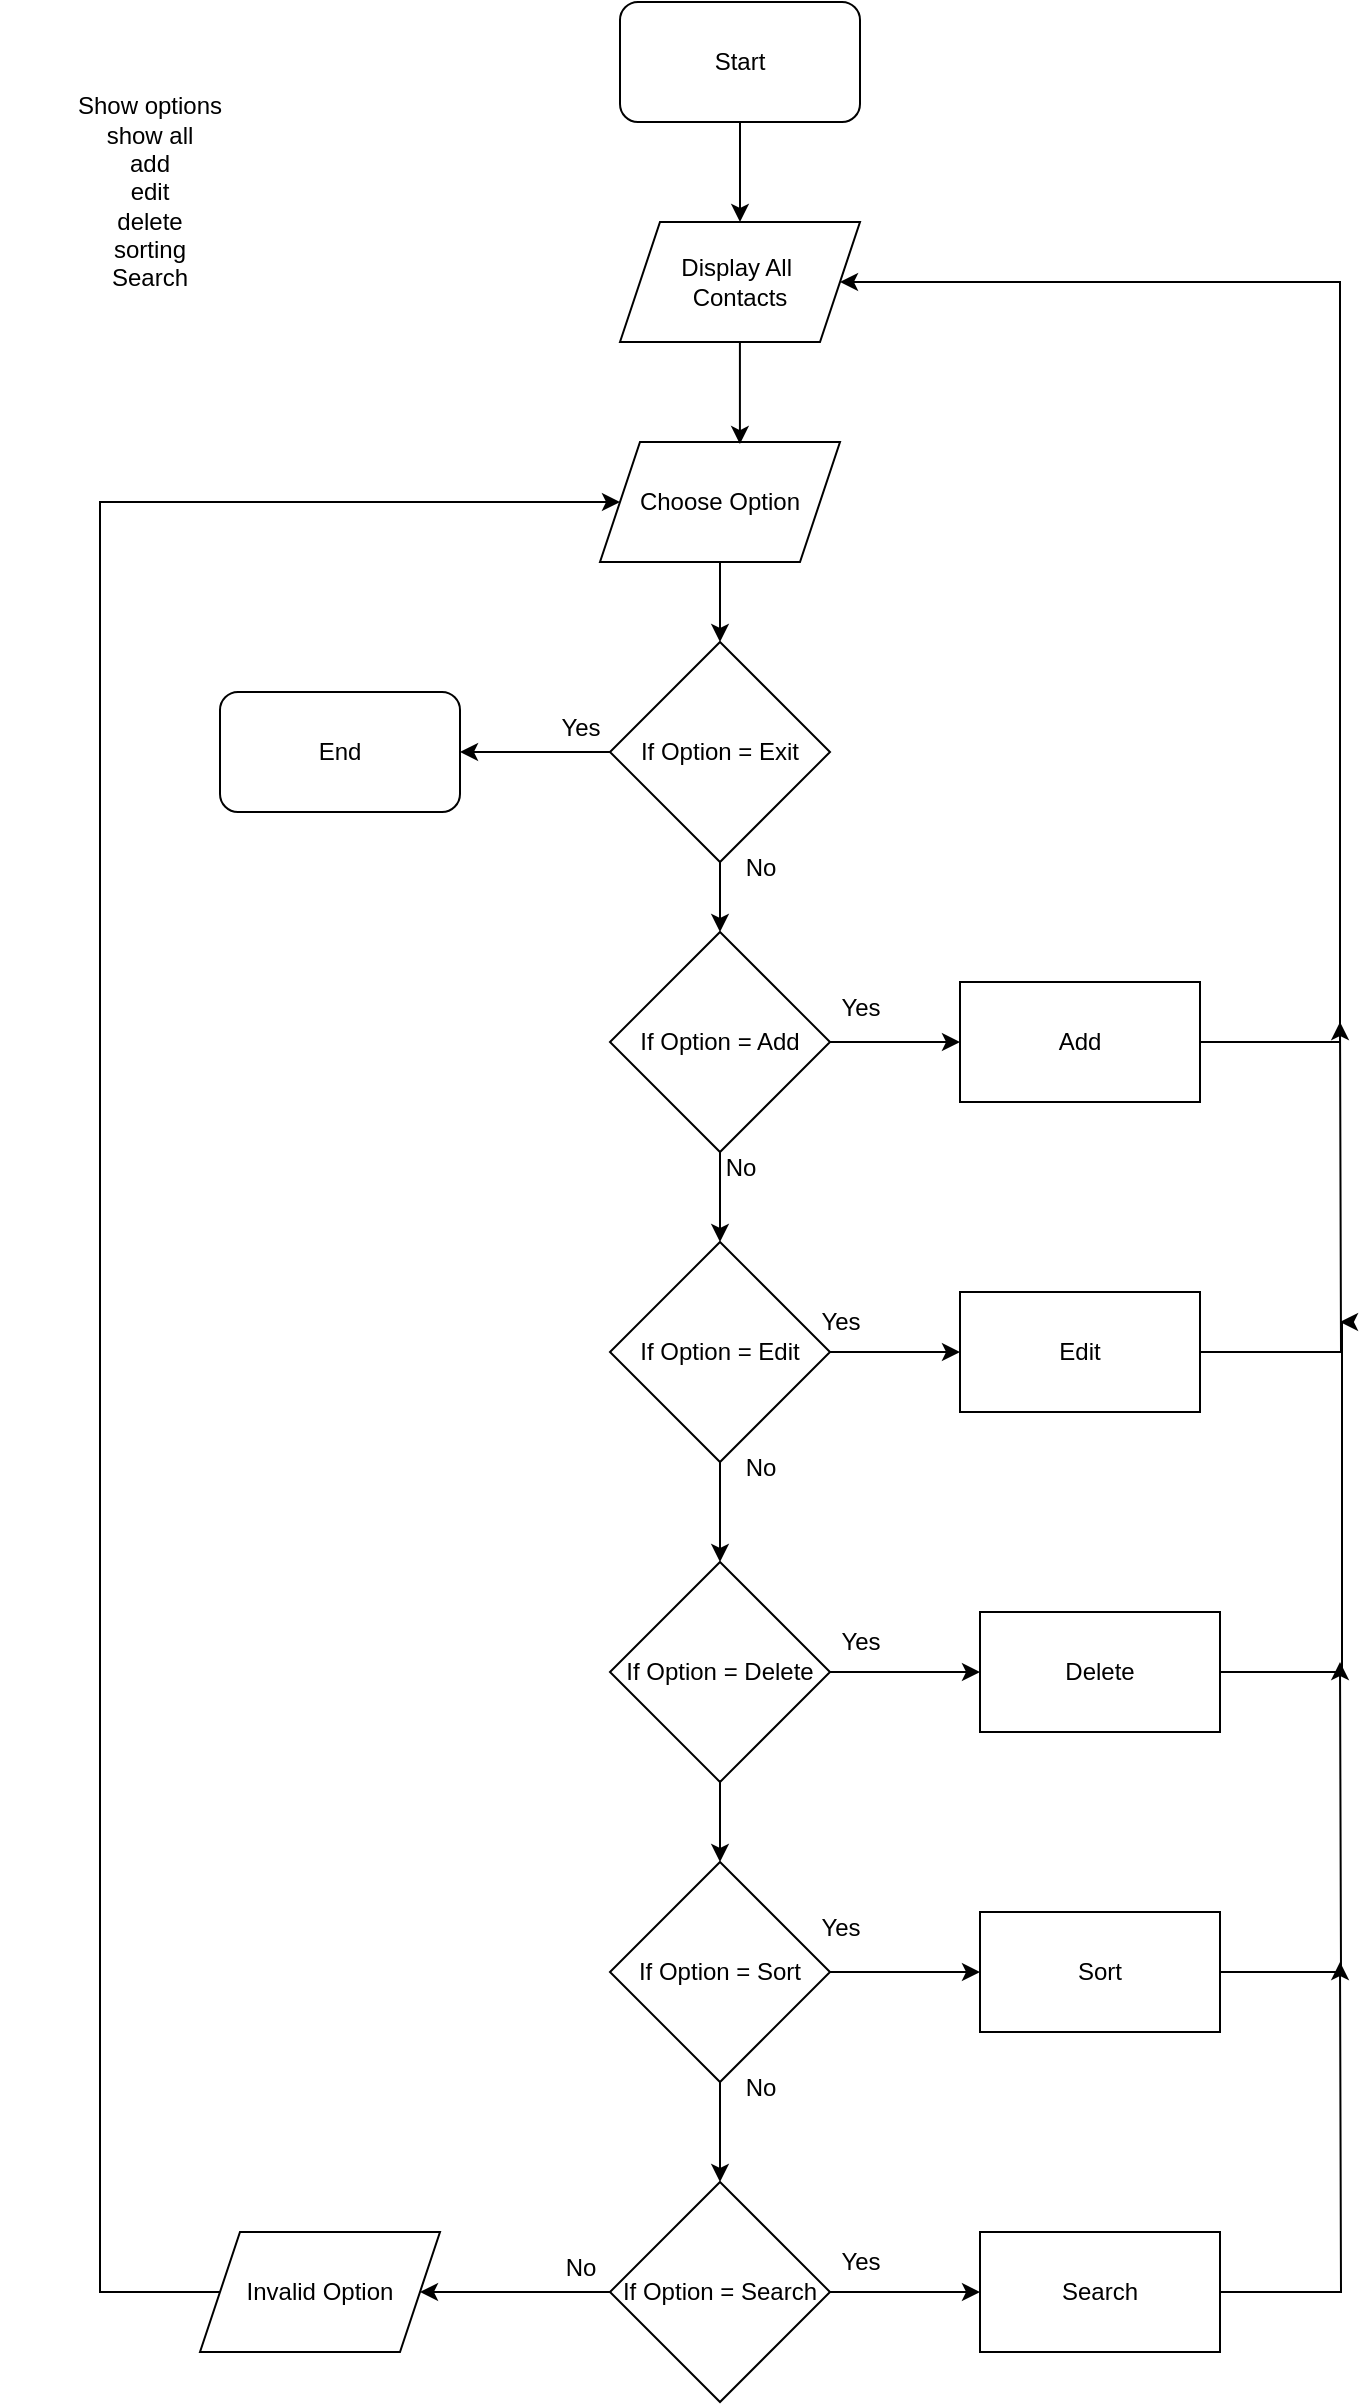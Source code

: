 <mxfile version="24.0.7" type="device">
  <diagram name="Page-1" id="hSYmE9-yCiwYAwV-ZzhK">
    <mxGraphModel dx="1434" dy="680" grid="1" gridSize="10" guides="1" tooltips="1" connect="1" arrows="1" fold="1" page="1" pageScale="1" pageWidth="850" pageHeight="1100" math="0" shadow="0">
      <root>
        <mxCell id="0" />
        <mxCell id="1" parent="0" />
        <mxCell id="ICyBiHqFRp-yq-iqtg5D-4" style="edgeStyle=orthogonalEdgeStyle;rounded=0;orthogonalLoop=1;jettySize=auto;html=1;entryX=0.5;entryY=0;entryDx=0;entryDy=0;" edge="1" parent="1" source="ICyBiHqFRp-yq-iqtg5D-1" target="ICyBiHqFRp-yq-iqtg5D-3">
          <mxGeometry relative="1" as="geometry" />
        </mxCell>
        <mxCell id="ICyBiHqFRp-yq-iqtg5D-1" value="Start" style="rounded=1;whiteSpace=wrap;html=1;" vertex="1" parent="1">
          <mxGeometry x="360" y="30" width="120" height="60" as="geometry" />
        </mxCell>
        <mxCell id="ICyBiHqFRp-yq-iqtg5D-2" value="Show options&lt;br&gt;show all&lt;br&gt;add&lt;br&gt;edit&lt;br&gt;delete&lt;br&gt;sorting&lt;br&gt;Search" style="text;html=1;align=center;verticalAlign=middle;whiteSpace=wrap;rounded=0;" vertex="1" parent="1">
          <mxGeometry x="50" y="90" width="150" height="70" as="geometry" />
        </mxCell>
        <mxCell id="ICyBiHqFRp-yq-iqtg5D-3" value="Display All&amp;nbsp;&lt;div&gt;Contacts&lt;/div&gt;" style="shape=parallelogram;perimeter=parallelogramPerimeter;whiteSpace=wrap;html=1;fixedSize=1;" vertex="1" parent="1">
          <mxGeometry x="360" y="140" width="120" height="60" as="geometry" />
        </mxCell>
        <mxCell id="ICyBiHqFRp-yq-iqtg5D-8" style="edgeStyle=orthogonalEdgeStyle;rounded=0;orthogonalLoop=1;jettySize=auto;html=1;" edge="1" parent="1" source="ICyBiHqFRp-yq-iqtg5D-5" target="ICyBiHqFRp-yq-iqtg5D-7">
          <mxGeometry relative="1" as="geometry" />
        </mxCell>
        <mxCell id="ICyBiHqFRp-yq-iqtg5D-5" value="Choose Option" style="shape=parallelogram;perimeter=parallelogramPerimeter;whiteSpace=wrap;html=1;fixedSize=1;" vertex="1" parent="1">
          <mxGeometry x="350" y="250" width="120" height="60" as="geometry" />
        </mxCell>
        <mxCell id="ICyBiHqFRp-yq-iqtg5D-6" style="edgeStyle=orthogonalEdgeStyle;rounded=0;orthogonalLoop=1;jettySize=auto;html=1;entryX=0.583;entryY=0.017;entryDx=0;entryDy=0;entryPerimeter=0;" edge="1" parent="1" source="ICyBiHqFRp-yq-iqtg5D-3" target="ICyBiHqFRp-yq-iqtg5D-5">
          <mxGeometry relative="1" as="geometry" />
        </mxCell>
        <mxCell id="ICyBiHqFRp-yq-iqtg5D-10" style="edgeStyle=orthogonalEdgeStyle;rounded=0;orthogonalLoop=1;jettySize=auto;html=1;entryX=1;entryY=0.5;entryDx=0;entryDy=0;" edge="1" parent="1" source="ICyBiHqFRp-yq-iqtg5D-7" target="ICyBiHqFRp-yq-iqtg5D-9">
          <mxGeometry relative="1" as="geometry" />
        </mxCell>
        <mxCell id="ICyBiHqFRp-yq-iqtg5D-13" value="" style="edgeStyle=orthogonalEdgeStyle;rounded=0;orthogonalLoop=1;jettySize=auto;html=1;" edge="1" parent="1" source="ICyBiHqFRp-yq-iqtg5D-7" target="ICyBiHqFRp-yq-iqtg5D-12">
          <mxGeometry relative="1" as="geometry" />
        </mxCell>
        <mxCell id="ICyBiHqFRp-yq-iqtg5D-7" value="If Option = Exit" style="rhombus;whiteSpace=wrap;html=1;" vertex="1" parent="1">
          <mxGeometry x="355" y="350" width="110" height="110" as="geometry" />
        </mxCell>
        <mxCell id="ICyBiHqFRp-yq-iqtg5D-9" value="End" style="rounded=1;whiteSpace=wrap;html=1;" vertex="1" parent="1">
          <mxGeometry x="160" y="375" width="120" height="60" as="geometry" />
        </mxCell>
        <mxCell id="ICyBiHqFRp-yq-iqtg5D-11" value="Yes" style="text;html=1;align=center;verticalAlign=middle;resizable=0;points=[];autosize=1;strokeColor=none;fillColor=none;" vertex="1" parent="1">
          <mxGeometry x="320" y="378" width="40" height="30" as="geometry" />
        </mxCell>
        <mxCell id="ICyBiHqFRp-yq-iqtg5D-15" style="edgeStyle=orthogonalEdgeStyle;rounded=0;orthogonalLoop=1;jettySize=auto;html=1;entryX=0;entryY=0.5;entryDx=0;entryDy=0;" edge="1" parent="1" source="ICyBiHqFRp-yq-iqtg5D-12" target="ICyBiHqFRp-yq-iqtg5D-17">
          <mxGeometry relative="1" as="geometry">
            <mxPoint x="510" y="550" as="targetPoint" />
          </mxGeometry>
        </mxCell>
        <mxCell id="ICyBiHqFRp-yq-iqtg5D-21" value="" style="edgeStyle=orthogonalEdgeStyle;rounded=0;orthogonalLoop=1;jettySize=auto;html=1;" edge="1" parent="1" source="ICyBiHqFRp-yq-iqtg5D-12" target="ICyBiHqFRp-yq-iqtg5D-20">
          <mxGeometry relative="1" as="geometry" />
        </mxCell>
        <mxCell id="ICyBiHqFRp-yq-iqtg5D-12" value="If Option = Add" style="rhombus;whiteSpace=wrap;html=1;" vertex="1" parent="1">
          <mxGeometry x="355" y="495" width="110" height="110" as="geometry" />
        </mxCell>
        <mxCell id="ICyBiHqFRp-yq-iqtg5D-14" value="No" style="text;html=1;align=center;verticalAlign=middle;resizable=0;points=[];autosize=1;strokeColor=none;fillColor=none;" vertex="1" parent="1">
          <mxGeometry x="410" y="448" width="40" height="30" as="geometry" />
        </mxCell>
        <mxCell id="ICyBiHqFRp-yq-iqtg5D-16" value="Yes" style="text;html=1;align=center;verticalAlign=middle;resizable=0;points=[];autosize=1;strokeColor=none;fillColor=none;" vertex="1" parent="1">
          <mxGeometry x="460" y="518" width="40" height="30" as="geometry" />
        </mxCell>
        <mxCell id="ICyBiHqFRp-yq-iqtg5D-19" style="edgeStyle=orthogonalEdgeStyle;rounded=0;orthogonalLoop=1;jettySize=auto;html=1;entryX=1;entryY=0.5;entryDx=0;entryDy=0;" edge="1" parent="1" source="ICyBiHqFRp-yq-iqtg5D-17" target="ICyBiHqFRp-yq-iqtg5D-3">
          <mxGeometry relative="1" as="geometry">
            <mxPoint x="760" y="260" as="targetPoint" />
            <Array as="points">
              <mxPoint x="720" y="550" />
              <mxPoint x="720" y="170" />
            </Array>
          </mxGeometry>
        </mxCell>
        <mxCell id="ICyBiHqFRp-yq-iqtg5D-17" value="Add" style="rounded=0;whiteSpace=wrap;html=1;" vertex="1" parent="1">
          <mxGeometry x="530" y="520" width="120" height="60" as="geometry" />
        </mxCell>
        <mxCell id="ICyBiHqFRp-yq-iqtg5D-24" value="" style="edgeStyle=orthogonalEdgeStyle;rounded=0;orthogonalLoop=1;jettySize=auto;html=1;" edge="1" parent="1" source="ICyBiHqFRp-yq-iqtg5D-20" target="ICyBiHqFRp-yq-iqtg5D-23">
          <mxGeometry relative="1" as="geometry" />
        </mxCell>
        <mxCell id="ICyBiHqFRp-yq-iqtg5D-28" value="" style="edgeStyle=orthogonalEdgeStyle;rounded=0;orthogonalLoop=1;jettySize=auto;html=1;" edge="1" parent="1" source="ICyBiHqFRp-yq-iqtg5D-20" target="ICyBiHqFRp-yq-iqtg5D-27">
          <mxGeometry relative="1" as="geometry" />
        </mxCell>
        <mxCell id="ICyBiHqFRp-yq-iqtg5D-20" value="If Option = Edit" style="rhombus;whiteSpace=wrap;html=1;" vertex="1" parent="1">
          <mxGeometry x="355" y="650" width="110" height="110" as="geometry" />
        </mxCell>
        <mxCell id="ICyBiHqFRp-yq-iqtg5D-22" value="No" style="text;html=1;align=center;verticalAlign=middle;resizable=0;points=[];autosize=1;strokeColor=none;fillColor=none;" vertex="1" parent="1">
          <mxGeometry x="400" y="598" width="40" height="30" as="geometry" />
        </mxCell>
        <mxCell id="ICyBiHqFRp-yq-iqtg5D-25" style="edgeStyle=orthogonalEdgeStyle;rounded=0;orthogonalLoop=1;jettySize=auto;html=1;" edge="1" parent="1" source="ICyBiHqFRp-yq-iqtg5D-23">
          <mxGeometry relative="1" as="geometry">
            <mxPoint x="720" y="540" as="targetPoint" />
          </mxGeometry>
        </mxCell>
        <mxCell id="ICyBiHqFRp-yq-iqtg5D-23" value="Edit" style="whiteSpace=wrap;html=1;" vertex="1" parent="1">
          <mxGeometry x="530" y="675" width="120" height="60" as="geometry" />
        </mxCell>
        <mxCell id="ICyBiHqFRp-yq-iqtg5D-26" value="Yes" style="text;html=1;align=center;verticalAlign=middle;resizable=0;points=[];autosize=1;strokeColor=none;fillColor=none;" vertex="1" parent="1">
          <mxGeometry x="450" y="675" width="40" height="30" as="geometry" />
        </mxCell>
        <mxCell id="ICyBiHqFRp-yq-iqtg5D-31" value="" style="edgeStyle=orthogonalEdgeStyle;rounded=0;orthogonalLoop=1;jettySize=auto;html=1;" edge="1" parent="1" source="ICyBiHqFRp-yq-iqtg5D-27" target="ICyBiHqFRp-yq-iqtg5D-30">
          <mxGeometry relative="1" as="geometry" />
        </mxCell>
        <mxCell id="ICyBiHqFRp-yq-iqtg5D-35" value="" style="edgeStyle=orthogonalEdgeStyle;rounded=0;orthogonalLoop=1;jettySize=auto;html=1;" edge="1" parent="1" source="ICyBiHqFRp-yq-iqtg5D-27" target="ICyBiHqFRp-yq-iqtg5D-34">
          <mxGeometry relative="1" as="geometry" />
        </mxCell>
        <mxCell id="ICyBiHqFRp-yq-iqtg5D-27" value="If Option = Delete" style="rhombus;whiteSpace=wrap;html=1;" vertex="1" parent="1">
          <mxGeometry x="355" y="810" width="110" height="110" as="geometry" />
        </mxCell>
        <mxCell id="ICyBiHqFRp-yq-iqtg5D-29" value="No" style="text;html=1;align=center;verticalAlign=middle;resizable=0;points=[];autosize=1;strokeColor=none;fillColor=none;" vertex="1" parent="1">
          <mxGeometry x="410" y="748" width="40" height="30" as="geometry" />
        </mxCell>
        <mxCell id="ICyBiHqFRp-yq-iqtg5D-32" style="edgeStyle=orthogonalEdgeStyle;rounded=0;orthogonalLoop=1;jettySize=auto;html=1;" edge="1" parent="1">
          <mxGeometry relative="1" as="geometry">
            <mxPoint x="720" y="690" as="targetPoint" />
            <mxPoint x="650" y="865" as="sourcePoint" />
            <Array as="points">
              <mxPoint x="721" y="865" />
            </Array>
          </mxGeometry>
        </mxCell>
        <mxCell id="ICyBiHqFRp-yq-iqtg5D-30" value="Delete" style="whiteSpace=wrap;html=1;" vertex="1" parent="1">
          <mxGeometry x="540" y="835" width="120" height="60" as="geometry" />
        </mxCell>
        <mxCell id="ICyBiHqFRp-yq-iqtg5D-33" value="Yes" style="text;html=1;align=center;verticalAlign=middle;resizable=0;points=[];autosize=1;strokeColor=none;fillColor=none;" vertex="1" parent="1">
          <mxGeometry x="460" y="835" width="40" height="30" as="geometry" />
        </mxCell>
        <mxCell id="ICyBiHqFRp-yq-iqtg5D-37" value="" style="edgeStyle=orthogonalEdgeStyle;rounded=0;orthogonalLoop=1;jettySize=auto;html=1;" edge="1" parent="1" source="ICyBiHqFRp-yq-iqtg5D-34" target="ICyBiHqFRp-yq-iqtg5D-36">
          <mxGeometry relative="1" as="geometry" />
        </mxCell>
        <mxCell id="ICyBiHqFRp-yq-iqtg5D-41" value="" style="edgeStyle=orthogonalEdgeStyle;rounded=0;orthogonalLoop=1;jettySize=auto;html=1;" edge="1" parent="1" source="ICyBiHqFRp-yq-iqtg5D-34" target="ICyBiHqFRp-yq-iqtg5D-40">
          <mxGeometry relative="1" as="geometry" />
        </mxCell>
        <mxCell id="ICyBiHqFRp-yq-iqtg5D-34" value="If Option = Sort" style="rhombus;whiteSpace=wrap;html=1;" vertex="1" parent="1">
          <mxGeometry x="355" y="960" width="110" height="110" as="geometry" />
        </mxCell>
        <mxCell id="ICyBiHqFRp-yq-iqtg5D-38" style="edgeStyle=orthogonalEdgeStyle;rounded=0;orthogonalLoop=1;jettySize=auto;html=1;" edge="1" parent="1" source="ICyBiHqFRp-yq-iqtg5D-36">
          <mxGeometry relative="1" as="geometry">
            <mxPoint x="720" y="860" as="targetPoint" />
          </mxGeometry>
        </mxCell>
        <mxCell id="ICyBiHqFRp-yq-iqtg5D-36" value="Sort" style="whiteSpace=wrap;html=1;" vertex="1" parent="1">
          <mxGeometry x="540" y="985" width="120" height="60" as="geometry" />
        </mxCell>
        <mxCell id="ICyBiHqFRp-yq-iqtg5D-39" value="Yes" style="text;html=1;align=center;verticalAlign=middle;resizable=0;points=[];autosize=1;strokeColor=none;fillColor=none;" vertex="1" parent="1">
          <mxGeometry x="450" y="978" width="40" height="30" as="geometry" />
        </mxCell>
        <mxCell id="ICyBiHqFRp-yq-iqtg5D-44" value="" style="edgeStyle=orthogonalEdgeStyle;rounded=0;orthogonalLoop=1;jettySize=auto;html=1;" edge="1" parent="1" source="ICyBiHqFRp-yq-iqtg5D-40" target="ICyBiHqFRp-yq-iqtg5D-43">
          <mxGeometry relative="1" as="geometry" />
        </mxCell>
        <mxCell id="ICyBiHqFRp-yq-iqtg5D-48" style="edgeStyle=orthogonalEdgeStyle;rounded=0;orthogonalLoop=1;jettySize=auto;html=1;entryX=1;entryY=0.5;entryDx=0;entryDy=0;" edge="1" parent="1" source="ICyBiHqFRp-yq-iqtg5D-40" target="ICyBiHqFRp-yq-iqtg5D-47">
          <mxGeometry relative="1" as="geometry" />
        </mxCell>
        <mxCell id="ICyBiHqFRp-yq-iqtg5D-40" value="If Option = Search" style="rhombus;whiteSpace=wrap;html=1;" vertex="1" parent="1">
          <mxGeometry x="355" y="1120" width="110" height="110" as="geometry" />
        </mxCell>
        <mxCell id="ICyBiHqFRp-yq-iqtg5D-42" value="No" style="text;html=1;align=center;verticalAlign=middle;resizable=0;points=[];autosize=1;strokeColor=none;fillColor=none;" vertex="1" parent="1">
          <mxGeometry x="410" y="1058" width="40" height="30" as="geometry" />
        </mxCell>
        <mxCell id="ICyBiHqFRp-yq-iqtg5D-45" style="edgeStyle=orthogonalEdgeStyle;rounded=0;orthogonalLoop=1;jettySize=auto;html=1;" edge="1" parent="1" source="ICyBiHqFRp-yq-iqtg5D-43">
          <mxGeometry relative="1" as="geometry">
            <mxPoint x="720" y="1010" as="targetPoint" />
          </mxGeometry>
        </mxCell>
        <mxCell id="ICyBiHqFRp-yq-iqtg5D-43" value="Search" style="whiteSpace=wrap;html=1;" vertex="1" parent="1">
          <mxGeometry x="540" y="1145" width="120" height="60" as="geometry" />
        </mxCell>
        <mxCell id="ICyBiHqFRp-yq-iqtg5D-46" value="Yes" style="text;html=1;align=center;verticalAlign=middle;resizable=0;points=[];autosize=1;strokeColor=none;fillColor=none;" vertex="1" parent="1">
          <mxGeometry x="460" y="1145" width="40" height="30" as="geometry" />
        </mxCell>
        <mxCell id="ICyBiHqFRp-yq-iqtg5D-49" style="edgeStyle=orthogonalEdgeStyle;rounded=0;orthogonalLoop=1;jettySize=auto;html=1;entryX=0;entryY=0.5;entryDx=0;entryDy=0;" edge="1" parent="1" source="ICyBiHqFRp-yq-iqtg5D-47" target="ICyBiHqFRp-yq-iqtg5D-5">
          <mxGeometry relative="1" as="geometry">
            <Array as="points">
              <mxPoint x="100" y="1175" />
              <mxPoint x="100" y="280" />
            </Array>
          </mxGeometry>
        </mxCell>
        <mxCell id="ICyBiHqFRp-yq-iqtg5D-47" value="Invalid Option" style="shape=parallelogram;perimeter=parallelogramPerimeter;whiteSpace=wrap;html=1;fixedSize=1;" vertex="1" parent="1">
          <mxGeometry x="150" y="1145" width="120" height="60" as="geometry" />
        </mxCell>
        <mxCell id="ICyBiHqFRp-yq-iqtg5D-50" value="No" style="text;html=1;align=center;verticalAlign=middle;resizable=0;points=[];autosize=1;strokeColor=none;fillColor=none;" vertex="1" parent="1">
          <mxGeometry x="320" y="1148" width="40" height="30" as="geometry" />
        </mxCell>
      </root>
    </mxGraphModel>
  </diagram>
</mxfile>
